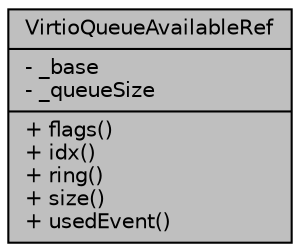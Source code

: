 digraph "VirtioQueueAvailableRef"
{
  edge [fontname="Helvetica",fontsize="10",labelfontname="Helvetica",labelfontsize="10"];
  node [fontname="Helvetica",fontsize="10",shape=record];
  Node965 [label="{VirtioQueueAvailableRef\n|- _base\l- _queueSize\l|+ flags()\l+ idx()\l+ ring()\l+ size()\l+ usedEvent()\l}",height=0.2,width=0.4,color="black", fillcolor="grey75", style="filled", fontcolor="black"];
}
